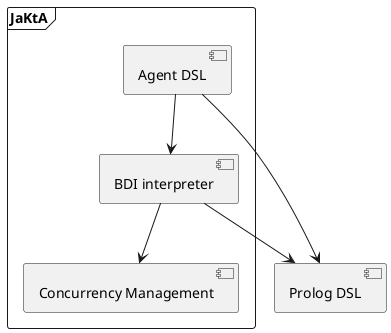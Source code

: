 @startuml jacop_modules

frame "JaKtA" {
    [BDI interpreter] as bdi
    [Concurrency Management] as fsm
    [Agent DSL] as dsl
}
[Prolog DSL] as 2p

bdi --> 2p
bdi --> fsm

dsl --> bdi
dsl --> 2p

@enduml